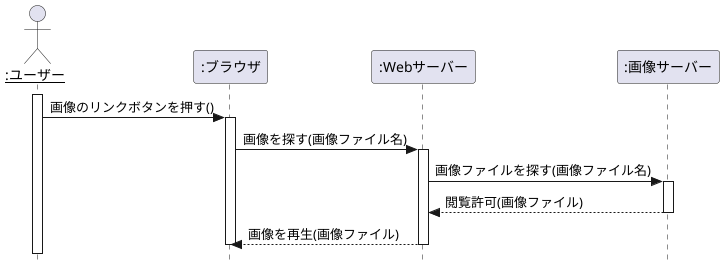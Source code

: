 @startuml Web画像検索
hide footbox
skinparam style strictuml
actor "<U>:ユーザー</u>" as user
participant ":ブラウザ" as browser
participant ":Webサーバー" as server1
participant ":画像サーバー" as server2

activate user
    user -> browser: 画像のリンクボタンを押す()
    activate browser
    browser -> server1: 画像を探す(画像ファイル名)
        activate server1
        server1 -> server2: 画像ファイルを探す(画像ファイル名)
        activate server2
        server1 <-- server2: 閲覧許可(画像ファイル)
        deactivate server2
        browser <-- server1: 画像を再生(画像ファイル)
        deactivate server1
    deactivate browser

@enduml